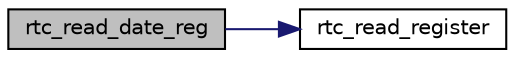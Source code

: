 digraph "rtc_read_date_reg"
{
 // LATEX_PDF_SIZE
  edge [fontname="Helvetica",fontsize="10",labelfontname="Helvetica",labelfontsize="10"];
  node [fontname="Helvetica",fontsize="10",shape=record];
  rankdir="LR";
  Node1 [label="rtc_read_date_reg",height=0.2,width=0.4,color="black", fillcolor="grey75", style="filled", fontcolor="black",tooltip="Update the date variables from the rtc registers."];
  Node1 -> Node2 [color="midnightblue",fontsize="10",style="solid",fontname="Helvetica"];
  Node2 [label="rtc_read_register",height=0.2,width=0.4,color="black", fillcolor="white", style="filled",URL="$group__driver.html#ga4ebd09baf3ebabb95fb10303cd4f7a62",tooltip="Read an rtc register."];
}
